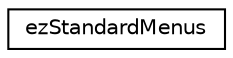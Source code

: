 digraph "Graphical Class Hierarchy"
{
 // LATEX_PDF_SIZE
  edge [fontname="Helvetica",fontsize="10",labelfontname="Helvetica",labelfontsize="10"];
  node [fontname="Helvetica",fontsize="10",shape=record];
  rankdir="LR";
  Node0 [label="ezStandardMenus",height=0.2,width=0.4,color="black", fillcolor="white", style="filled",URL="$d0/d91/classez_standard_menus.htm",tooltip=" "];
}
